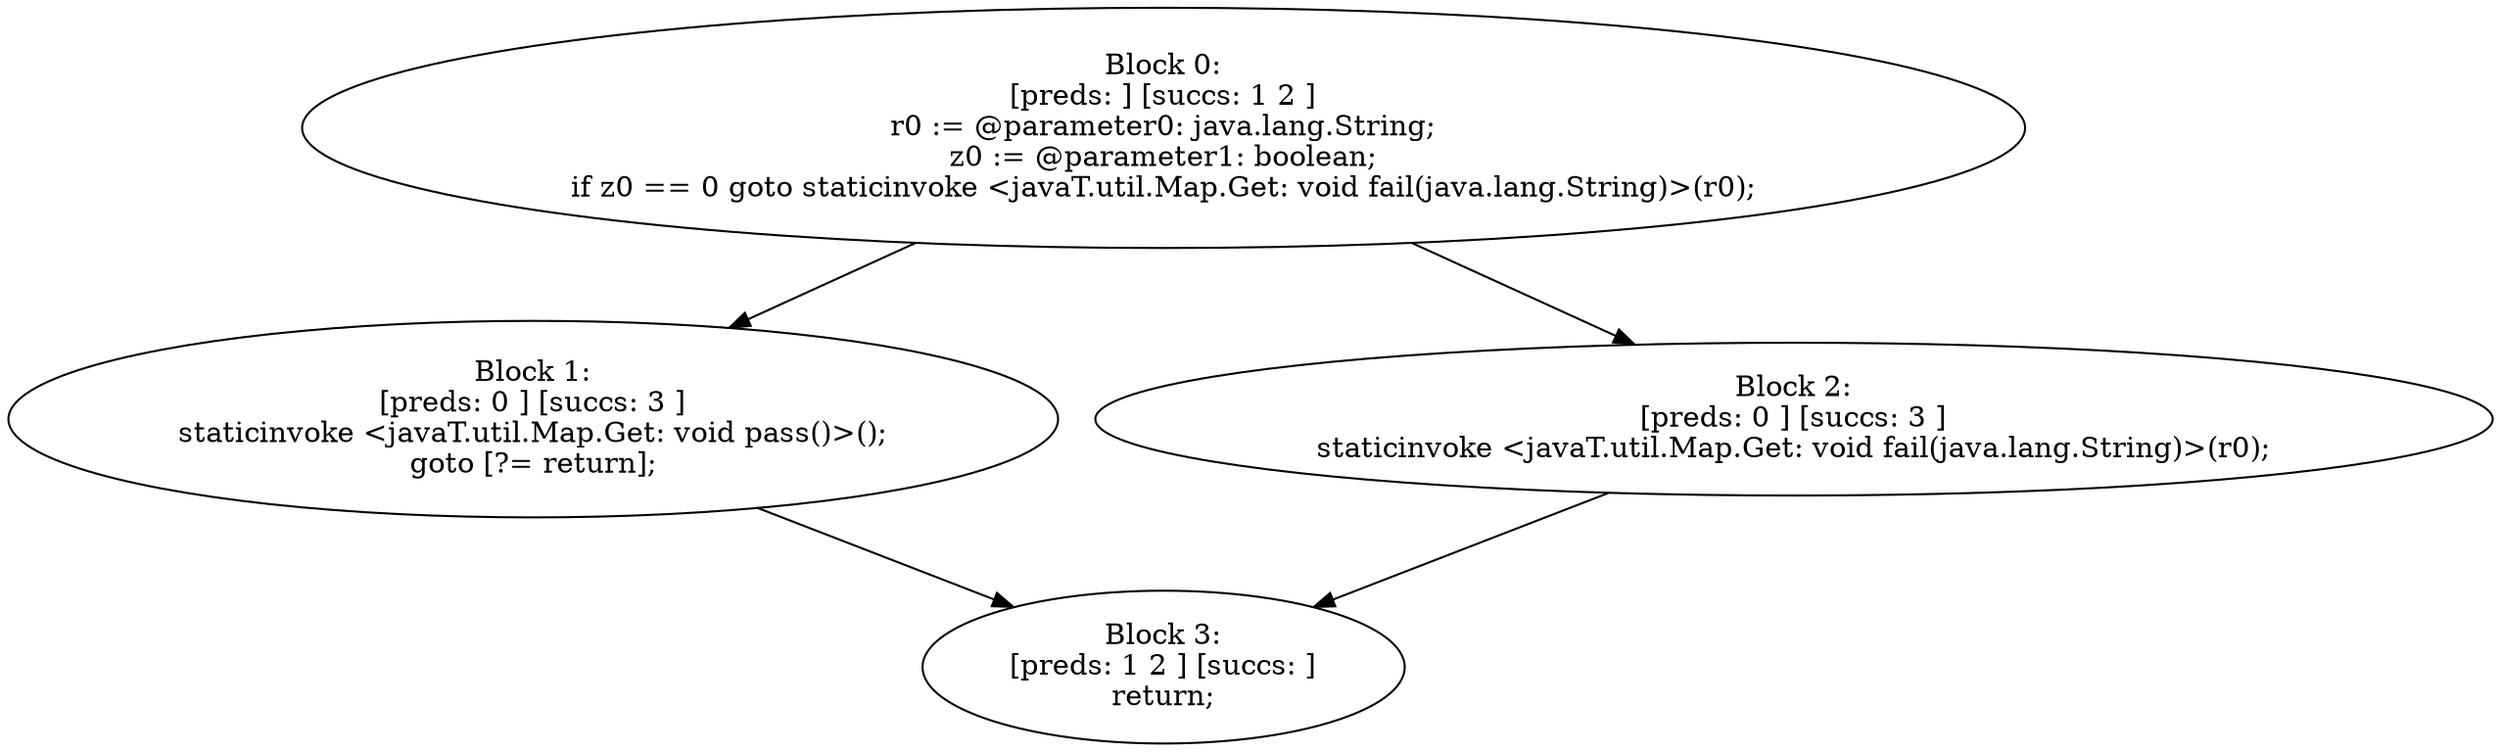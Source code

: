 digraph "unitGraph" {
    "Block 0:
[preds: ] [succs: 1 2 ]
r0 := @parameter0: java.lang.String;
z0 := @parameter1: boolean;
if z0 == 0 goto staticinvoke <javaT.util.Map.Get: void fail(java.lang.String)>(r0);
"
    "Block 1:
[preds: 0 ] [succs: 3 ]
staticinvoke <javaT.util.Map.Get: void pass()>();
goto [?= return];
"
    "Block 2:
[preds: 0 ] [succs: 3 ]
staticinvoke <javaT.util.Map.Get: void fail(java.lang.String)>(r0);
"
    "Block 3:
[preds: 1 2 ] [succs: ]
return;
"
    "Block 0:
[preds: ] [succs: 1 2 ]
r0 := @parameter0: java.lang.String;
z0 := @parameter1: boolean;
if z0 == 0 goto staticinvoke <javaT.util.Map.Get: void fail(java.lang.String)>(r0);
"->"Block 1:
[preds: 0 ] [succs: 3 ]
staticinvoke <javaT.util.Map.Get: void pass()>();
goto [?= return];
";
    "Block 0:
[preds: ] [succs: 1 2 ]
r0 := @parameter0: java.lang.String;
z0 := @parameter1: boolean;
if z0 == 0 goto staticinvoke <javaT.util.Map.Get: void fail(java.lang.String)>(r0);
"->"Block 2:
[preds: 0 ] [succs: 3 ]
staticinvoke <javaT.util.Map.Get: void fail(java.lang.String)>(r0);
";
    "Block 1:
[preds: 0 ] [succs: 3 ]
staticinvoke <javaT.util.Map.Get: void pass()>();
goto [?= return];
"->"Block 3:
[preds: 1 2 ] [succs: ]
return;
";
    "Block 2:
[preds: 0 ] [succs: 3 ]
staticinvoke <javaT.util.Map.Get: void fail(java.lang.String)>(r0);
"->"Block 3:
[preds: 1 2 ] [succs: ]
return;
";
}
